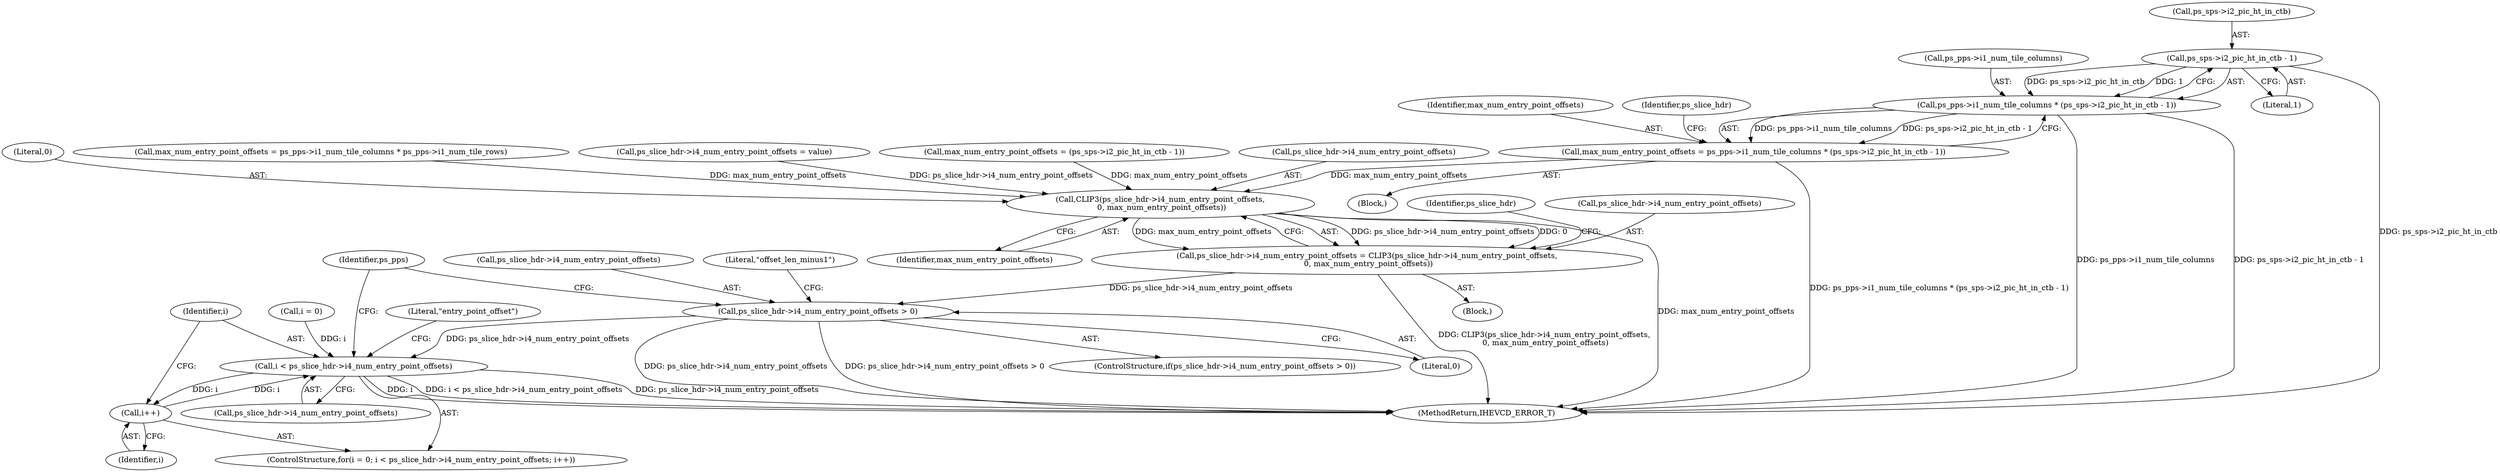 digraph "0_Android_a1424724a00d62ac5efa0e27953eed66850d662f@pointer" {
"1001909" [label="(Call,ps_sps->i2_pic_ht_in_ctb - 1)"];
"1001905" [label="(Call,ps_pps->i1_num_tile_columns * (ps_sps->i2_pic_ht_in_ctb - 1))"];
"1001903" [label="(Call,max_num_entry_point_offsets = ps_pps->i1_num_tile_columns * (ps_sps->i2_pic_ht_in_ctb - 1))"];
"1001942" [label="(Call,CLIP3(ps_slice_hdr->i4_num_entry_point_offsets,\n 0, max_num_entry_point_offsets))"];
"1001938" [label="(Call,ps_slice_hdr->i4_num_entry_point_offsets = CLIP3(ps_slice_hdr->i4_num_entry_point_offsets,\n 0, max_num_entry_point_offsets))"];
"1001949" [label="(Call,ps_slice_hdr->i4_num_entry_point_offsets > 0)"];
"1001970" [label="(Call,i < ps_slice_hdr->i4_num_entry_point_offsets)"];
"1001975" [label="(Call,i++)"];
"1001909" [label="(Call,ps_sps->i2_pic_ht_in_ctb - 1)"];
"1001913" [label="(Literal,1)"];
"1001931" [label="(Call,max_num_entry_point_offsets = (ps_sps->i2_pic_ht_in_ctb - 1))"];
"1001905" [label="(Call,ps_pps->i1_num_tile_columns * (ps_sps->i2_pic_ht_in_ctb - 1))"];
"1001972" [label="(Call,ps_slice_hdr->i4_num_entry_point_offsets)"];
"1001904" [label="(Identifier,max_num_entry_point_offsets)"];
"1001976" [label="(Identifier,i)"];
"1001947" [label="(Identifier,max_num_entry_point_offsets)"];
"1001943" [label="(Call,ps_slice_hdr->i4_num_entry_point_offsets)"];
"1001902" [label="(Block,)"];
"1001940" [label="(Identifier,ps_slice_hdr)"];
"1001956" [label="(Literal,\"offset_len_minus1\")"];
"1001966" [label="(ControlStructure,for(i = 0; i < ps_slice_hdr->i4_num_entry_point_offsets; i++))"];
"1001975" [label="(Call,i++)"];
"1001970" [label="(Call,i < ps_slice_hdr->i4_num_entry_point_offsets)"];
"1001946" [label="(Literal,0)"];
"1001903" [label="(Call,max_num_entry_point_offsets = ps_pps->i1_num_tile_columns * (ps_sps->i2_pic_ht_in_ctb - 1))"];
"1001953" [label="(Literal,0)"];
"1001951" [label="(Identifier,ps_slice_hdr)"];
"1001942" [label="(Call,CLIP3(ps_slice_hdr->i4_num_entry_point_offsets,\n 0, max_num_entry_point_offsets))"];
"1001950" [label="(Call,ps_slice_hdr->i4_num_entry_point_offsets)"];
"1001971" [label="(Identifier,i)"];
"1001939" [label="(Call,ps_slice_hdr->i4_num_entry_point_offsets)"];
"1001892" [label="(Block,)"];
"1001910" [label="(Call,ps_sps->i2_pic_ht_in_ctb)"];
"1001948" [label="(ControlStructure,if(ps_slice_hdr->i4_num_entry_point_offsets > 0))"];
"1001967" [label="(Call,i = 0)"];
"1001949" [label="(Call,ps_slice_hdr->i4_num_entry_point_offsets > 0)"];
"1001987" [label="(Identifier,ps_pps)"];
"1001920" [label="(Call,max_num_entry_point_offsets = ps_pps->i1_num_tile_columns * ps_pps->i1_num_tile_rows)"];
"1001906" [label="(Call,ps_pps->i1_num_tile_columns)"];
"1002617" [label="(MethodReturn,IHEVCD_ERROR_T)"];
"1001938" [label="(Call,ps_slice_hdr->i4_num_entry_point_offsets = CLIP3(ps_slice_hdr->i4_num_entry_point_offsets,\n 0, max_num_entry_point_offsets))"];
"1001887" [label="(Call,ps_slice_hdr->i4_num_entry_point_offsets = value)"];
"1001979" [label="(Literal,\"entry_point_offset\")"];
"1001909" -> "1001905"  [label="AST: "];
"1001909" -> "1001913"  [label="CFG: "];
"1001910" -> "1001909"  [label="AST: "];
"1001913" -> "1001909"  [label="AST: "];
"1001905" -> "1001909"  [label="CFG: "];
"1001909" -> "1002617"  [label="DDG: ps_sps->i2_pic_ht_in_ctb"];
"1001909" -> "1001905"  [label="DDG: ps_sps->i2_pic_ht_in_ctb"];
"1001909" -> "1001905"  [label="DDG: 1"];
"1001905" -> "1001903"  [label="AST: "];
"1001906" -> "1001905"  [label="AST: "];
"1001903" -> "1001905"  [label="CFG: "];
"1001905" -> "1002617"  [label="DDG: ps_sps->i2_pic_ht_in_ctb - 1"];
"1001905" -> "1002617"  [label="DDG: ps_pps->i1_num_tile_columns"];
"1001905" -> "1001903"  [label="DDG: ps_pps->i1_num_tile_columns"];
"1001905" -> "1001903"  [label="DDG: ps_sps->i2_pic_ht_in_ctb - 1"];
"1001903" -> "1001902"  [label="AST: "];
"1001904" -> "1001903"  [label="AST: "];
"1001940" -> "1001903"  [label="CFG: "];
"1001903" -> "1002617"  [label="DDG: ps_pps->i1_num_tile_columns * (ps_sps->i2_pic_ht_in_ctb - 1)"];
"1001903" -> "1001942"  [label="DDG: max_num_entry_point_offsets"];
"1001942" -> "1001938"  [label="AST: "];
"1001942" -> "1001947"  [label="CFG: "];
"1001943" -> "1001942"  [label="AST: "];
"1001946" -> "1001942"  [label="AST: "];
"1001947" -> "1001942"  [label="AST: "];
"1001938" -> "1001942"  [label="CFG: "];
"1001942" -> "1002617"  [label="DDG: max_num_entry_point_offsets"];
"1001942" -> "1001938"  [label="DDG: ps_slice_hdr->i4_num_entry_point_offsets"];
"1001942" -> "1001938"  [label="DDG: 0"];
"1001942" -> "1001938"  [label="DDG: max_num_entry_point_offsets"];
"1001887" -> "1001942"  [label="DDG: ps_slice_hdr->i4_num_entry_point_offsets"];
"1001920" -> "1001942"  [label="DDG: max_num_entry_point_offsets"];
"1001931" -> "1001942"  [label="DDG: max_num_entry_point_offsets"];
"1001938" -> "1001892"  [label="AST: "];
"1001939" -> "1001938"  [label="AST: "];
"1001951" -> "1001938"  [label="CFG: "];
"1001938" -> "1002617"  [label="DDG: CLIP3(ps_slice_hdr->i4_num_entry_point_offsets,\n 0, max_num_entry_point_offsets)"];
"1001938" -> "1001949"  [label="DDG: ps_slice_hdr->i4_num_entry_point_offsets"];
"1001949" -> "1001948"  [label="AST: "];
"1001949" -> "1001953"  [label="CFG: "];
"1001950" -> "1001949"  [label="AST: "];
"1001953" -> "1001949"  [label="AST: "];
"1001956" -> "1001949"  [label="CFG: "];
"1001987" -> "1001949"  [label="CFG: "];
"1001949" -> "1002617"  [label="DDG: ps_slice_hdr->i4_num_entry_point_offsets > 0"];
"1001949" -> "1002617"  [label="DDG: ps_slice_hdr->i4_num_entry_point_offsets"];
"1001949" -> "1001970"  [label="DDG: ps_slice_hdr->i4_num_entry_point_offsets"];
"1001970" -> "1001966"  [label="AST: "];
"1001970" -> "1001972"  [label="CFG: "];
"1001971" -> "1001970"  [label="AST: "];
"1001972" -> "1001970"  [label="AST: "];
"1001979" -> "1001970"  [label="CFG: "];
"1001987" -> "1001970"  [label="CFG: "];
"1001970" -> "1002617"  [label="DDG: i"];
"1001970" -> "1002617"  [label="DDG: i < ps_slice_hdr->i4_num_entry_point_offsets"];
"1001970" -> "1002617"  [label="DDG: ps_slice_hdr->i4_num_entry_point_offsets"];
"1001975" -> "1001970"  [label="DDG: i"];
"1001967" -> "1001970"  [label="DDG: i"];
"1001970" -> "1001975"  [label="DDG: i"];
"1001975" -> "1001966"  [label="AST: "];
"1001975" -> "1001976"  [label="CFG: "];
"1001976" -> "1001975"  [label="AST: "];
"1001971" -> "1001975"  [label="CFG: "];
}
